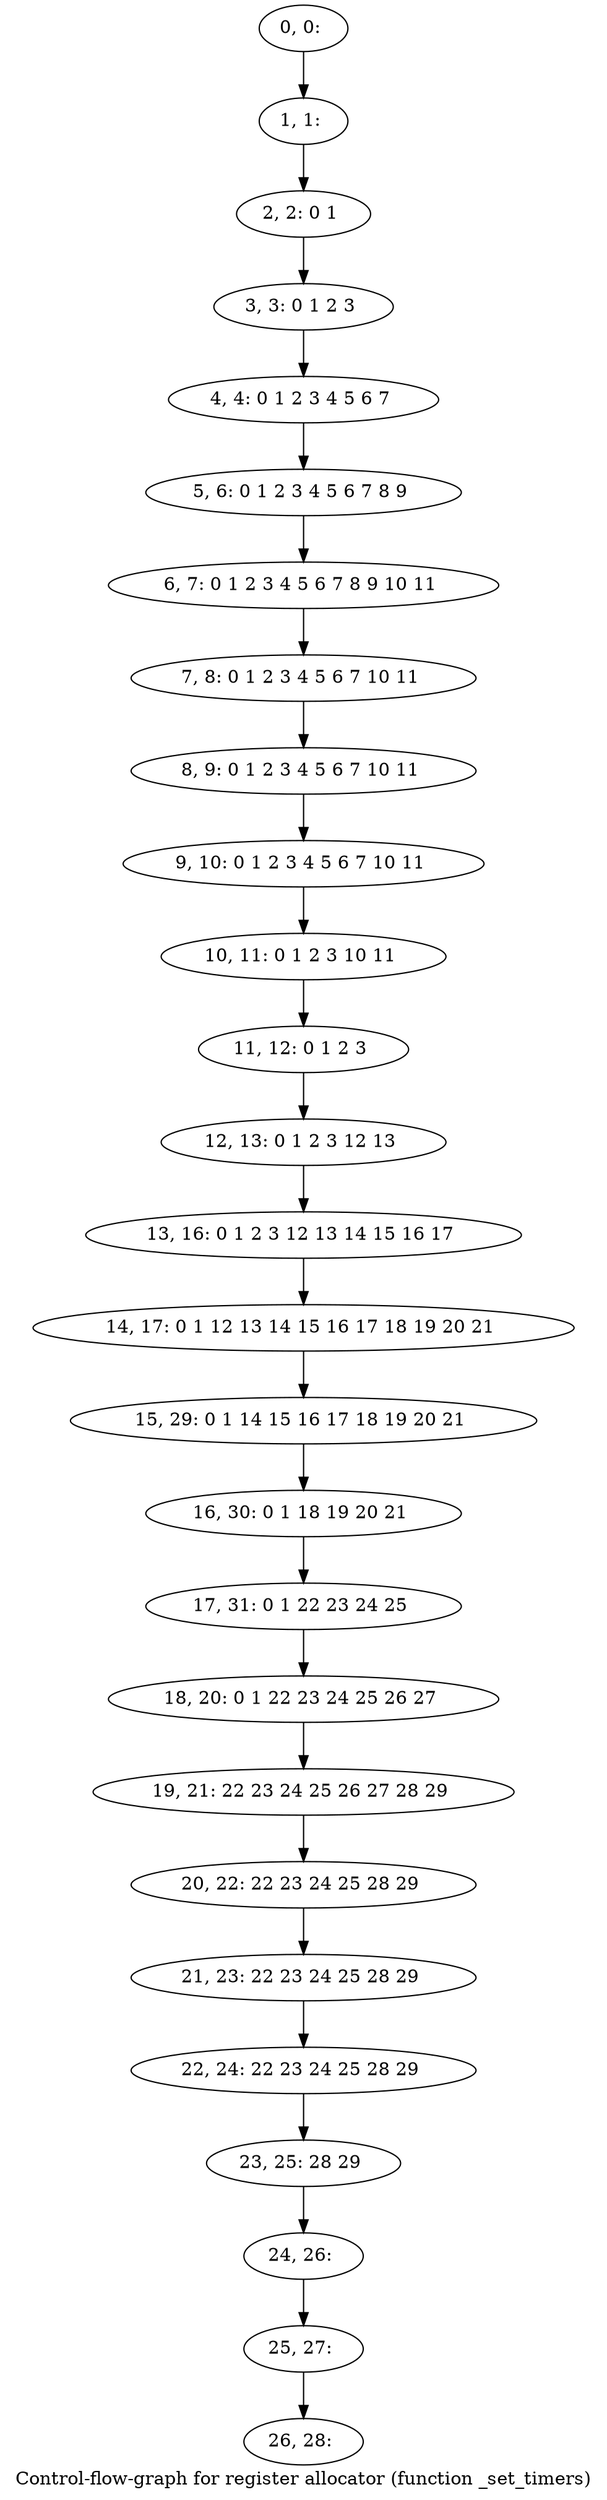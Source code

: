 digraph G {
graph [label="Control-flow-graph for register allocator (function _set_timers)"]
0[label="0, 0: "];
1[label="1, 1: "];
2[label="2, 2: 0 1 "];
3[label="3, 3: 0 1 2 3 "];
4[label="4, 4: 0 1 2 3 4 5 6 7 "];
5[label="5, 6: 0 1 2 3 4 5 6 7 8 9 "];
6[label="6, 7: 0 1 2 3 4 5 6 7 8 9 10 11 "];
7[label="7, 8: 0 1 2 3 4 5 6 7 10 11 "];
8[label="8, 9: 0 1 2 3 4 5 6 7 10 11 "];
9[label="9, 10: 0 1 2 3 4 5 6 7 10 11 "];
10[label="10, 11: 0 1 2 3 10 11 "];
11[label="11, 12: 0 1 2 3 "];
12[label="12, 13: 0 1 2 3 12 13 "];
13[label="13, 16: 0 1 2 3 12 13 14 15 16 17 "];
14[label="14, 17: 0 1 12 13 14 15 16 17 18 19 20 21 "];
15[label="15, 29: 0 1 14 15 16 17 18 19 20 21 "];
16[label="16, 30: 0 1 18 19 20 21 "];
17[label="17, 31: 0 1 22 23 24 25 "];
18[label="18, 20: 0 1 22 23 24 25 26 27 "];
19[label="19, 21: 22 23 24 25 26 27 28 29 "];
20[label="20, 22: 22 23 24 25 28 29 "];
21[label="21, 23: 22 23 24 25 28 29 "];
22[label="22, 24: 22 23 24 25 28 29 "];
23[label="23, 25: 28 29 "];
24[label="24, 26: "];
25[label="25, 27: "];
26[label="26, 28: "];
0->1 ;
1->2 ;
2->3 ;
3->4 ;
4->5 ;
5->6 ;
6->7 ;
7->8 ;
8->9 ;
9->10 ;
10->11 ;
11->12 ;
12->13 ;
13->14 ;
14->15 ;
15->16 ;
16->17 ;
17->18 ;
18->19 ;
19->20 ;
20->21 ;
21->22 ;
22->23 ;
23->24 ;
24->25 ;
25->26 ;
}
